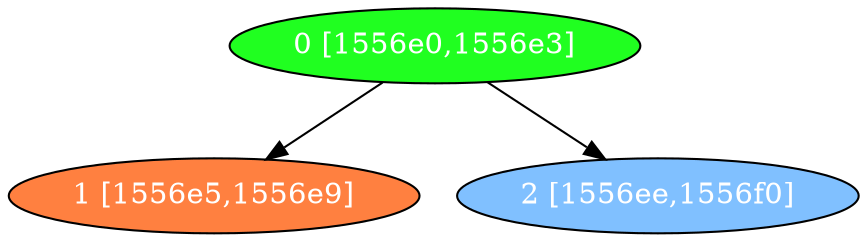 diGraph libnss3{
	libnss3_0  [style=filled fillcolor="#20FF20" fontcolor="#ffffff" shape=oval label="0 [1556e0,1556e3]"]
	libnss3_1  [style=filled fillcolor="#FF8040" fontcolor="#ffffff" shape=oval label="1 [1556e5,1556e9]"]
	libnss3_2  [style=filled fillcolor="#80C0FF" fontcolor="#ffffff" shape=oval label="2 [1556ee,1556f0]"]

	libnss3_0 -> libnss3_1
	libnss3_0 -> libnss3_2
}